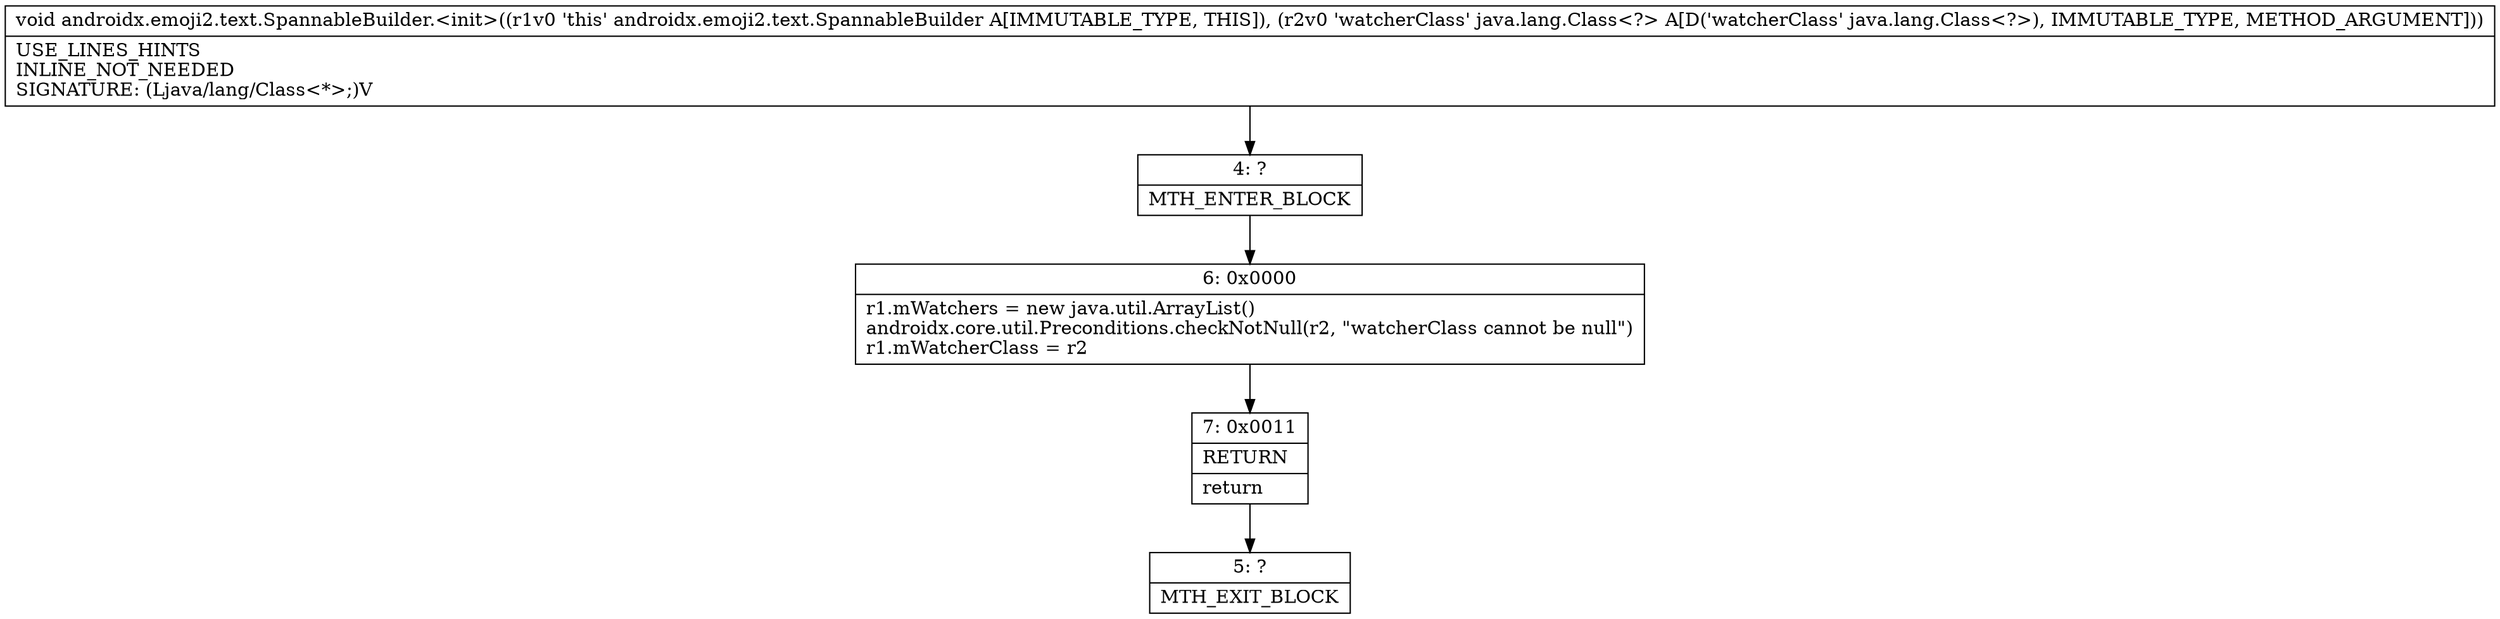 digraph "CFG forandroidx.emoji2.text.SpannableBuilder.\<init\>(Ljava\/lang\/Class;)V" {
Node_4 [shape=record,label="{4\:\ ?|MTH_ENTER_BLOCK\l}"];
Node_6 [shape=record,label="{6\:\ 0x0000|r1.mWatchers = new java.util.ArrayList()\landroidx.core.util.Preconditions.checkNotNull(r2, \"watcherClass cannot be null\")\lr1.mWatcherClass = r2\l}"];
Node_7 [shape=record,label="{7\:\ 0x0011|RETURN\l|return\l}"];
Node_5 [shape=record,label="{5\:\ ?|MTH_EXIT_BLOCK\l}"];
MethodNode[shape=record,label="{void androidx.emoji2.text.SpannableBuilder.\<init\>((r1v0 'this' androidx.emoji2.text.SpannableBuilder A[IMMUTABLE_TYPE, THIS]), (r2v0 'watcherClass' java.lang.Class\<?\> A[D('watcherClass' java.lang.Class\<?\>), IMMUTABLE_TYPE, METHOD_ARGUMENT]))  | USE_LINES_HINTS\lINLINE_NOT_NEEDED\lSIGNATURE: (Ljava\/lang\/Class\<*\>;)V\l}"];
MethodNode -> Node_4;Node_4 -> Node_6;
Node_6 -> Node_7;
Node_7 -> Node_5;
}

